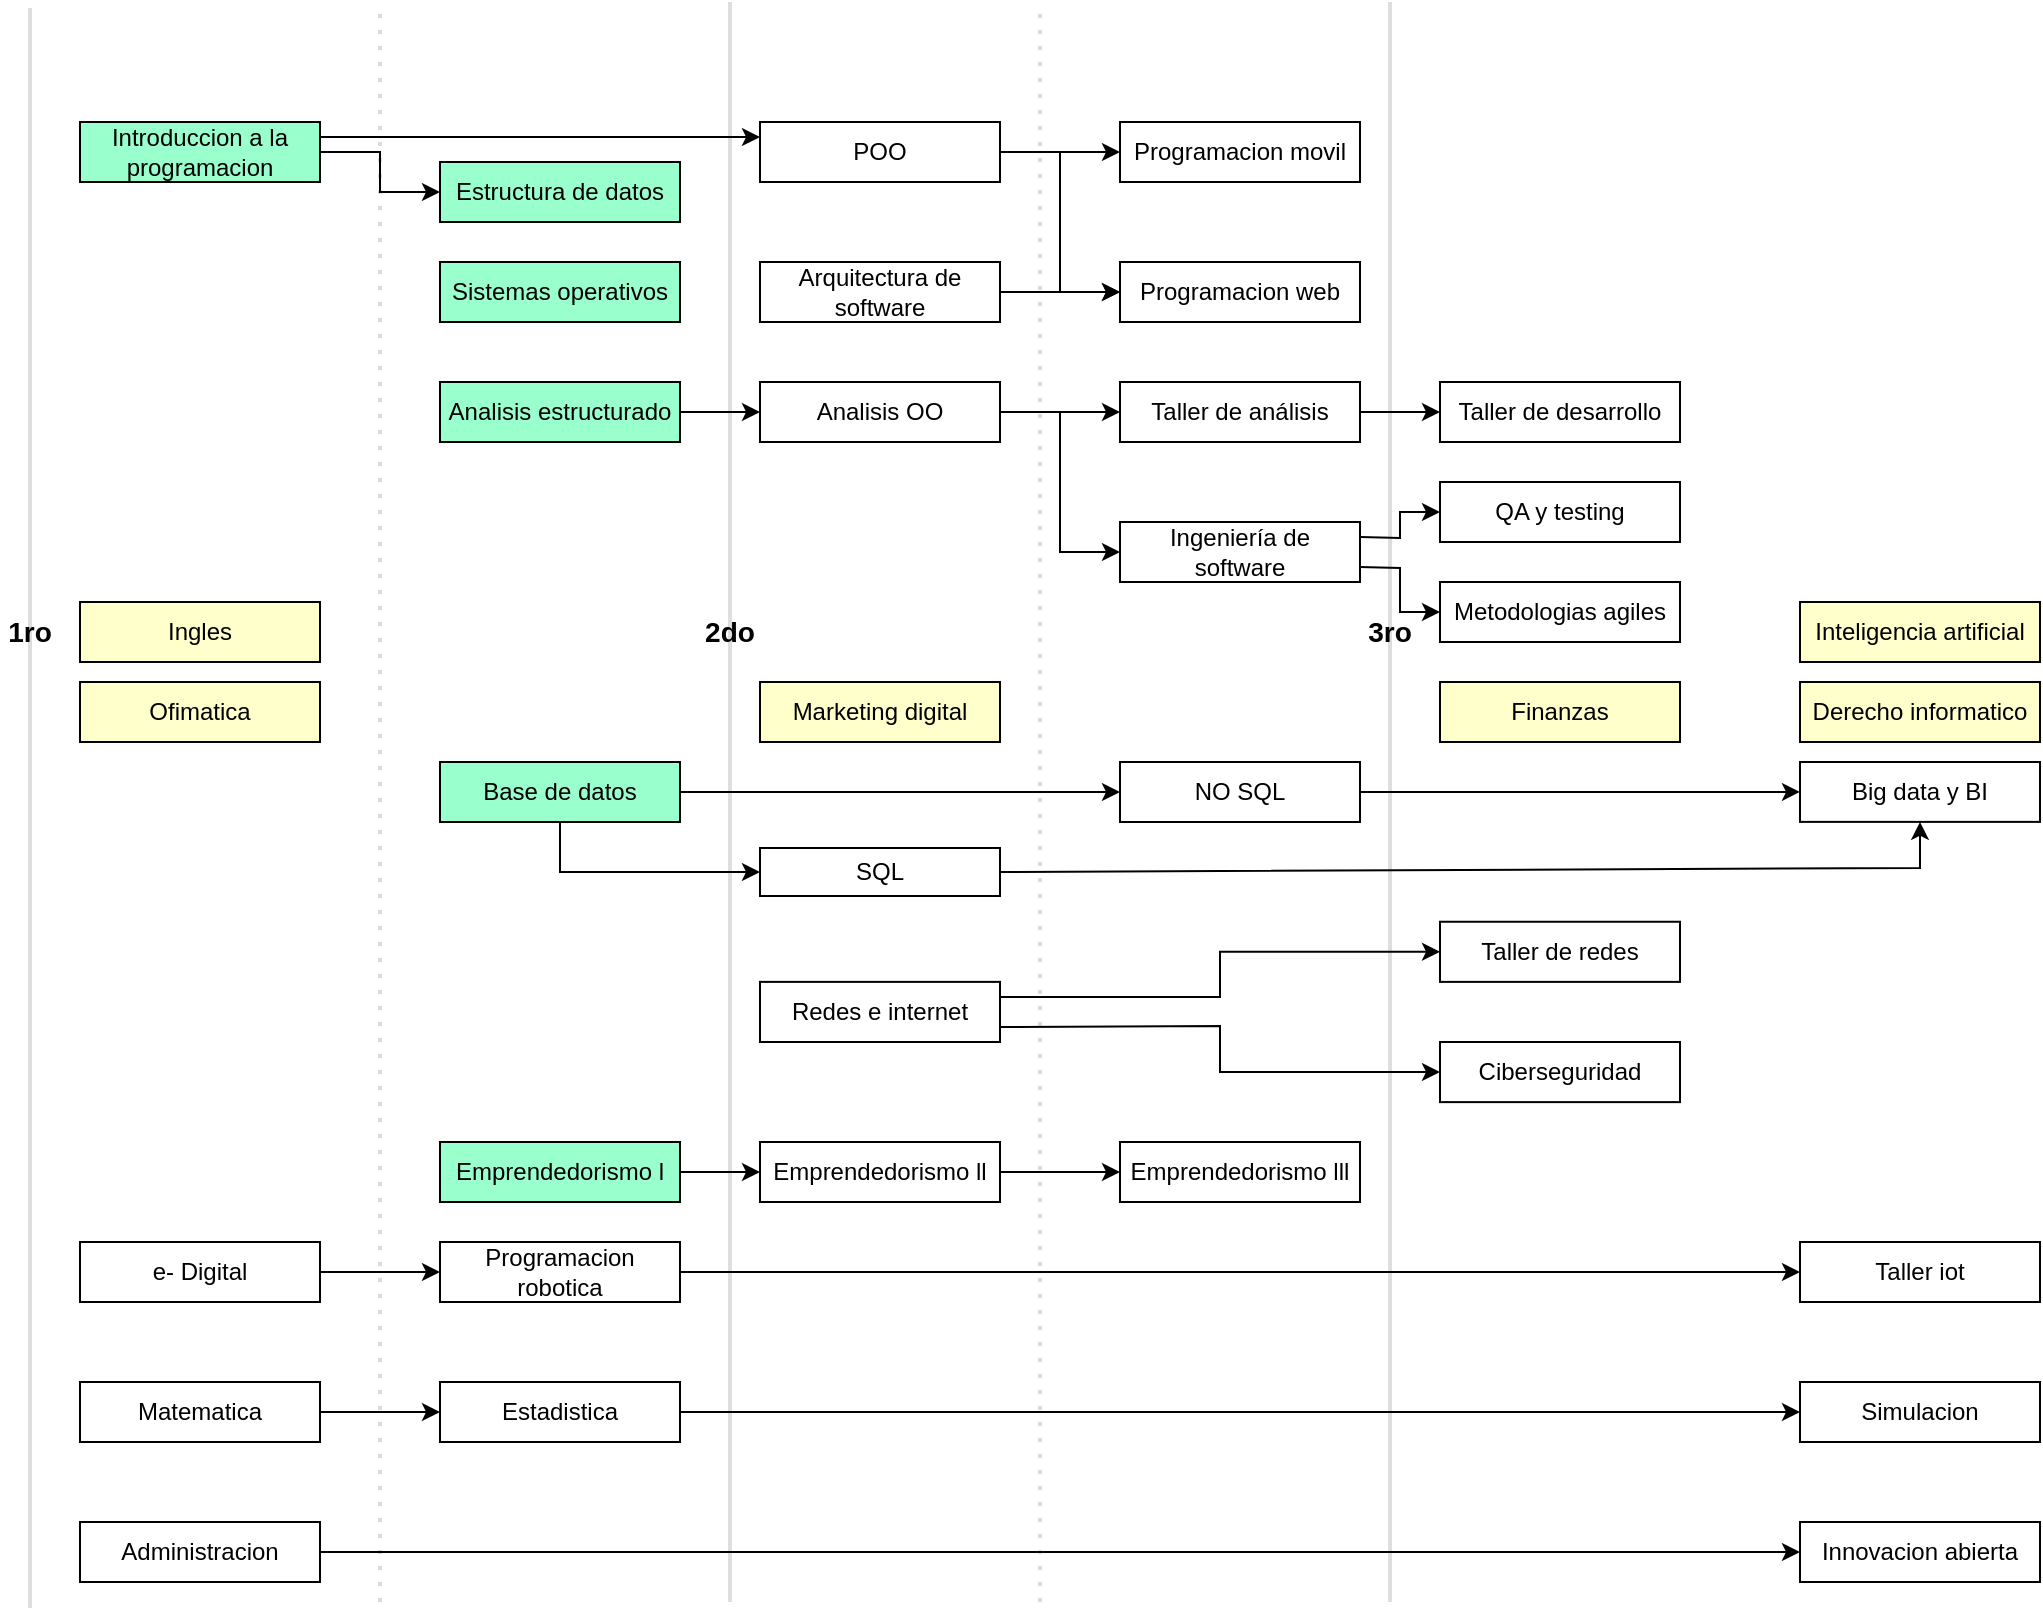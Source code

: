 <mxfile version="24.9.1">
  <diagram name="Página-1" id="2_COhRwZAzMcpyOZg-iZ">
    <mxGraphModel dx="1508" dy="665" grid="0" gridSize="10" guides="1" tooltips="1" connect="1" arrows="1" fold="1" page="1" pageScale="1" pageWidth="1169" pageHeight="827" math="0" shadow="0">
      <root>
        <mxCell id="0" />
        <mxCell id="1" parent="0" />
        <mxCell id="CJ0MmC_n18Lm5uyh51hK-113" value="" style="line;strokeWidth=2;direction=south;html=1;strokeColor=#DEDEDE;" vertex="1" parent="1">
          <mxGeometry x="10" y="13" width="10" height="800" as="geometry" />
        </mxCell>
        <mxCell id="CJ0MmC_n18Lm5uyh51hK-108" value="" style="line;strokeWidth=2;direction=south;html=1;strokeColor=#DEDEDE;" vertex="1" parent="1">
          <mxGeometry x="690" y="10" width="10" height="800" as="geometry" />
        </mxCell>
        <mxCell id="CJ0MmC_n18Lm5uyh51hK-107" value="" style="line;strokeWidth=2;direction=south;html=1;strokeColor=#DEDEDE;" vertex="1" parent="1">
          <mxGeometry x="360" y="10" width="10" height="800" as="geometry" />
        </mxCell>
        <mxCell id="CJ0MmC_n18Lm5uyh51hK-111" value="" style="endArrow=none;dashed=1;html=1;dashPattern=1 3;strokeWidth=2;rounded=0;strokeColor=#DBDBDB;" edge="1" parent="1">
          <mxGeometry width="50" height="50" relative="1" as="geometry">
            <mxPoint x="520" y="810" as="sourcePoint" />
            <mxPoint x="520" y="10" as="targetPoint" />
          </mxGeometry>
        </mxCell>
        <mxCell id="CJ0MmC_n18Lm5uyh51hK-109" value="" style="endArrow=none;dashed=1;html=1;dashPattern=1 3;strokeWidth=2;rounded=0;strokeColor=#DBDBDB;" edge="1" parent="1">
          <mxGeometry width="50" height="50" relative="1" as="geometry">
            <mxPoint x="190" y="810" as="sourcePoint" />
            <mxPoint x="190" y="10" as="targetPoint" />
          </mxGeometry>
        </mxCell>
        <mxCell id="CJ0MmC_n18Lm5uyh51hK-47" style="edgeStyle=orthogonalEdgeStyle;rounded=0;orthogonalLoop=1;jettySize=auto;html=1;exitX=1;exitY=0.5;exitDx=0;exitDy=0;entryX=0;entryY=0.5;entryDx=0;entryDy=0;" edge="1" parent="1" source="CJ0MmC_n18Lm5uyh51hK-1" target="CJ0MmC_n18Lm5uyh51hK-12">
          <mxGeometry relative="1" as="geometry" />
        </mxCell>
        <mxCell id="CJ0MmC_n18Lm5uyh51hK-50" style="rounded=0;orthogonalLoop=1;jettySize=auto;html=1;exitX=1;exitY=0.25;exitDx=0;exitDy=0;entryX=0;entryY=0.25;entryDx=0;entryDy=0;fillColor=none;" edge="1" parent="1" source="CJ0MmC_n18Lm5uyh51hK-1" target="CJ0MmC_n18Lm5uyh51hK-15">
          <mxGeometry relative="1" as="geometry" />
        </mxCell>
        <mxCell id="CJ0MmC_n18Lm5uyh51hK-1" value="Introduccion a la programacion" style="rounded=0;whiteSpace=wrap;html=1;fillColor=#99FFCC;" vertex="1" parent="1">
          <mxGeometry x="40" y="70" width="120" height="30" as="geometry" />
        </mxCell>
        <mxCell id="CJ0MmC_n18Lm5uyh51hK-2" value="Ofimatica" style="rounded=0;whiteSpace=wrap;html=1;fillColor=#FFFFCC;" vertex="1" parent="1">
          <mxGeometry x="40" y="350" width="120" height="30" as="geometry" />
        </mxCell>
        <mxCell id="CJ0MmC_n18Lm5uyh51hK-3" value="Ingles" style="rounded=0;whiteSpace=wrap;html=1;fillColor=#FFFFCC;" vertex="1" parent="1">
          <mxGeometry x="40" y="310" width="120" height="30" as="geometry" />
        </mxCell>
        <mxCell id="CJ0MmC_n18Lm5uyh51hK-46" style="edgeStyle=orthogonalEdgeStyle;rounded=0;orthogonalLoop=1;jettySize=auto;html=1;exitX=1;exitY=0.5;exitDx=0;exitDy=0;entryX=0;entryY=0.5;entryDx=0;entryDy=0;" edge="1" parent="1" source="CJ0MmC_n18Lm5uyh51hK-4" target="CJ0MmC_n18Lm5uyh51hK-9">
          <mxGeometry relative="1" as="geometry" />
        </mxCell>
        <mxCell id="CJ0MmC_n18Lm5uyh51hK-4" value="Matematica" style="rounded=0;whiteSpace=wrap;html=1;" vertex="1" parent="1">
          <mxGeometry x="40" y="700" width="120" height="30" as="geometry" />
        </mxCell>
        <mxCell id="CJ0MmC_n18Lm5uyh51hK-45" style="edgeStyle=orthogonalEdgeStyle;rounded=0;orthogonalLoop=1;jettySize=auto;html=1;exitX=1;exitY=0.5;exitDx=0;exitDy=0;entryX=0;entryY=0.5;entryDx=0;entryDy=0;" edge="1" parent="1" source="CJ0MmC_n18Lm5uyh51hK-5" target="CJ0MmC_n18Lm5uyh51hK-10">
          <mxGeometry relative="1" as="geometry" />
        </mxCell>
        <mxCell id="CJ0MmC_n18Lm5uyh51hK-5" value="e- Digital" style="rounded=0;whiteSpace=wrap;html=1;" vertex="1" parent="1">
          <mxGeometry x="40" y="630" width="120" height="30" as="geometry" />
        </mxCell>
        <mxCell id="CJ0MmC_n18Lm5uyh51hK-72" style="edgeStyle=orthogonalEdgeStyle;rounded=0;orthogonalLoop=1;jettySize=auto;html=1;exitX=1;exitY=0.5;exitDx=0;exitDy=0;entryX=0;entryY=0.5;entryDx=0;entryDy=0;" edge="1" parent="1" source="CJ0MmC_n18Lm5uyh51hK-6" target="CJ0MmC_n18Lm5uyh51hK-44">
          <mxGeometry relative="1" as="geometry" />
        </mxCell>
        <mxCell id="CJ0MmC_n18Lm5uyh51hK-6" value="Administracion" style="rounded=0;whiteSpace=wrap;html=1;" vertex="1" parent="1">
          <mxGeometry x="40" y="770" width="120" height="30" as="geometry" />
        </mxCell>
        <mxCell id="CJ0MmC_n18Lm5uyh51hK-7" value="Sistemas operativos" style="rounded=0;whiteSpace=wrap;html=1;fillColor=#99FFCC;" vertex="1" parent="1">
          <mxGeometry x="220" y="140" width="120" height="30" as="geometry" />
        </mxCell>
        <mxCell id="CJ0MmC_n18Lm5uyh51hK-98" style="edgeStyle=none;rounded=0;orthogonalLoop=1;jettySize=auto;html=1;exitX=0.5;exitY=1;exitDx=0;exitDy=0;entryX=0;entryY=0.5;entryDx=0;entryDy=0;" edge="1" parent="1" source="CJ0MmC_n18Lm5uyh51hK-8" target="CJ0MmC_n18Lm5uyh51hK-16">
          <mxGeometry relative="1" as="geometry">
            <Array as="points">
              <mxPoint x="280" y="445" />
            </Array>
          </mxGeometry>
        </mxCell>
        <mxCell id="CJ0MmC_n18Lm5uyh51hK-99" style="edgeStyle=none;rounded=0;orthogonalLoop=1;jettySize=auto;html=1;exitX=1;exitY=0.5;exitDx=0;exitDy=0;entryX=0;entryY=0.5;entryDx=0;entryDy=0;" edge="1" parent="1" source="CJ0MmC_n18Lm5uyh51hK-8" target="CJ0MmC_n18Lm5uyh51hK-22">
          <mxGeometry relative="1" as="geometry" />
        </mxCell>
        <mxCell id="CJ0MmC_n18Lm5uyh51hK-8" value="Base de datos" style="rounded=0;whiteSpace=wrap;html=1;fillColor=#99FFCC;" vertex="1" parent="1">
          <mxGeometry x="220" y="390" width="120" height="30" as="geometry" />
        </mxCell>
        <mxCell id="CJ0MmC_n18Lm5uyh51hK-71" style="edgeStyle=orthogonalEdgeStyle;rounded=0;orthogonalLoop=1;jettySize=auto;html=1;exitX=1;exitY=0.5;exitDx=0;exitDy=0;entryX=0;entryY=0.5;entryDx=0;entryDy=0;" edge="1" parent="1" source="CJ0MmC_n18Lm5uyh51hK-9" target="CJ0MmC_n18Lm5uyh51hK-38">
          <mxGeometry relative="1" as="geometry" />
        </mxCell>
        <mxCell id="CJ0MmC_n18Lm5uyh51hK-9" value="Estadistica" style="rounded=0;whiteSpace=wrap;html=1;" vertex="1" parent="1">
          <mxGeometry x="220" y="700" width="120" height="30" as="geometry" />
        </mxCell>
        <mxCell id="CJ0MmC_n18Lm5uyh51hK-69" style="edgeStyle=orthogonalEdgeStyle;rounded=0;orthogonalLoop=1;jettySize=auto;html=1;exitX=1;exitY=0.5;exitDx=0;exitDy=0;entryX=0;entryY=0.5;entryDx=0;entryDy=0;" edge="1" parent="1" source="CJ0MmC_n18Lm5uyh51hK-10" target="CJ0MmC_n18Lm5uyh51hK-39">
          <mxGeometry relative="1" as="geometry" />
        </mxCell>
        <mxCell id="CJ0MmC_n18Lm5uyh51hK-10" value="Programacion robotica" style="rounded=0;whiteSpace=wrap;html=1;" vertex="1" parent="1">
          <mxGeometry x="220" y="630" width="120" height="30" as="geometry" />
        </mxCell>
        <mxCell id="CJ0MmC_n18Lm5uyh51hK-51" style="edgeStyle=orthogonalEdgeStyle;rounded=0;orthogonalLoop=1;jettySize=auto;html=1;exitX=1;exitY=0.5;exitDx=0;exitDy=0;entryX=0;entryY=0.5;entryDx=0;entryDy=0;" edge="1" parent="1" source="CJ0MmC_n18Lm5uyh51hK-11" target="CJ0MmC_n18Lm5uyh51hK-20">
          <mxGeometry relative="1" as="geometry" />
        </mxCell>
        <mxCell id="CJ0MmC_n18Lm5uyh51hK-11" value="Analisis estructurado" style="rounded=0;whiteSpace=wrap;html=1;fillColor=#99FFCC;" vertex="1" parent="1">
          <mxGeometry x="220" y="200" width="120" height="30" as="geometry" />
        </mxCell>
        <mxCell id="CJ0MmC_n18Lm5uyh51hK-12" value="Estructura de datos" style="rounded=0;whiteSpace=wrap;html=1;fillColor=#99FFCC;" vertex="1" parent="1">
          <mxGeometry x="220" y="90" width="120" height="30" as="geometry" />
        </mxCell>
        <mxCell id="CJ0MmC_n18Lm5uyh51hK-80" style="edgeStyle=orthogonalEdgeStyle;rounded=0;orthogonalLoop=1;jettySize=auto;html=1;exitX=1;exitY=0.5;exitDx=0;exitDy=0;entryX=0;entryY=0.5;entryDx=0;entryDy=0;" edge="1" parent="1" source="CJ0MmC_n18Lm5uyh51hK-13" target="CJ0MmC_n18Lm5uyh51hK-29">
          <mxGeometry relative="1" as="geometry" />
        </mxCell>
        <mxCell id="CJ0MmC_n18Lm5uyh51hK-13" value="Emprendedorismo l" style="rounded=0;whiteSpace=wrap;html=1;fillColor=#99FFCC;" vertex="1" parent="1">
          <mxGeometry x="220" y="580" width="120" height="30" as="geometry" />
        </mxCell>
        <mxCell id="CJ0MmC_n18Lm5uyh51hK-14" value="&lt;div style=&quot;text-align: justify;&quot;&gt;&lt;span style=&quot;background-color: initial;&quot;&gt;&lt;b style=&quot;&quot;&gt;&lt;font style=&quot;font-size: 14px;&quot;&gt;1&lt;/font&gt;&lt;/b&gt;&lt;/span&gt;&lt;b style=&quot;background-color: initial;&quot;&gt;&lt;font style=&quot;font-size: 14px;&quot;&gt;ro&lt;/font&gt;&lt;/b&gt;&lt;/div&gt;" style="text;html=1;align=center;verticalAlign=middle;whiteSpace=wrap;rounded=0;" vertex="1" parent="1">
          <mxGeometry y="310" width="30" height="30" as="geometry" />
        </mxCell>
        <mxCell id="CJ0MmC_n18Lm5uyh51hK-56" style="edgeStyle=orthogonalEdgeStyle;rounded=0;orthogonalLoop=1;jettySize=auto;html=1;exitX=1;exitY=0.5;exitDx=0;exitDy=0;entryX=0;entryY=0.5;entryDx=0;entryDy=0;" edge="1" parent="1" source="CJ0MmC_n18Lm5uyh51hK-15" target="CJ0MmC_n18Lm5uyh51hK-26">
          <mxGeometry relative="1" as="geometry" />
        </mxCell>
        <mxCell id="CJ0MmC_n18Lm5uyh51hK-93" style="edgeStyle=none;rounded=0;orthogonalLoop=1;jettySize=auto;html=1;exitX=1;exitY=0.5;exitDx=0;exitDy=0;entryX=0;entryY=0.5;entryDx=0;entryDy=0;" edge="1" parent="1" source="CJ0MmC_n18Lm5uyh51hK-15" target="CJ0MmC_n18Lm5uyh51hK-25">
          <mxGeometry relative="1" as="geometry">
            <Array as="points">
              <mxPoint x="530" y="85" />
              <mxPoint x="530" y="140" />
              <mxPoint x="530" y="155" />
            </Array>
          </mxGeometry>
        </mxCell>
        <mxCell id="CJ0MmC_n18Lm5uyh51hK-15" value="POO" style="rounded=0;whiteSpace=wrap;html=1;fillColor=#FFFFFF;" vertex="1" parent="1">
          <mxGeometry x="380" y="70" width="120" height="30" as="geometry" />
        </mxCell>
        <mxCell id="CJ0MmC_n18Lm5uyh51hK-106" style="edgeStyle=none;rounded=0;orthogonalLoop=1;jettySize=auto;html=1;exitX=1;exitY=0.5;exitDx=0;exitDy=0;entryX=0.5;entryY=1;entryDx=0;entryDy=0;" edge="1" parent="1" source="CJ0MmC_n18Lm5uyh51hK-16" target="CJ0MmC_n18Lm5uyh51hK-37">
          <mxGeometry relative="1" as="geometry">
            <Array as="points">
              <mxPoint x="960" y="443" />
            </Array>
          </mxGeometry>
        </mxCell>
        <mxCell id="CJ0MmC_n18Lm5uyh51hK-16" value="SQL" style="rounded=0;whiteSpace=wrap;html=1;" vertex="1" parent="1">
          <mxGeometry x="380" y="433" width="120" height="24" as="geometry" />
        </mxCell>
        <mxCell id="CJ0MmC_n18Lm5uyh51hK-82" style="edgeStyle=orthogonalEdgeStyle;rounded=0;orthogonalLoop=1;jettySize=auto;html=1;exitX=1;exitY=0.5;exitDx=0;exitDy=0;entryX=0;entryY=0.5;entryDx=0;entryDy=0;" edge="1" parent="1" source="CJ0MmC_n18Lm5uyh51hK-18" target="CJ0MmC_n18Lm5uyh51hK-25">
          <mxGeometry relative="1" as="geometry" />
        </mxCell>
        <mxCell id="CJ0MmC_n18Lm5uyh51hK-18" value="Arquitectura de software" style="rounded=0;whiteSpace=wrap;html=1;" vertex="1" parent="1">
          <mxGeometry x="380" y="140" width="120" height="30" as="geometry" />
        </mxCell>
        <mxCell id="CJ0MmC_n18Lm5uyh51hK-67" style="edgeStyle=orthogonalEdgeStyle;rounded=0;orthogonalLoop=1;jettySize=auto;html=1;exitX=1;exitY=0.25;exitDx=0;exitDy=0;entryX=0;entryY=0.5;entryDx=0;entryDy=0;" edge="1" parent="1" source="CJ0MmC_n18Lm5uyh51hK-19" target="CJ0MmC_n18Lm5uyh51hK-31">
          <mxGeometry relative="1" as="geometry" />
        </mxCell>
        <mxCell id="CJ0MmC_n18Lm5uyh51hK-100" style="edgeStyle=none;rounded=0;orthogonalLoop=1;jettySize=auto;html=1;exitX=1;exitY=0.75;exitDx=0;exitDy=0;entryX=0;entryY=0.5;entryDx=0;entryDy=0;" edge="1" parent="1" source="CJ0MmC_n18Lm5uyh51hK-19" target="CJ0MmC_n18Lm5uyh51hK-32">
          <mxGeometry relative="1" as="geometry">
            <Array as="points">
              <mxPoint x="610" y="522" />
              <mxPoint x="610" y="545" />
            </Array>
          </mxGeometry>
        </mxCell>
        <mxCell id="CJ0MmC_n18Lm5uyh51hK-19" value="Redes e internet" style="rounded=0;whiteSpace=wrap;html=1;" vertex="1" parent="1">
          <mxGeometry x="380" y="499.94" width="120" height="30.06" as="geometry" />
        </mxCell>
        <mxCell id="CJ0MmC_n18Lm5uyh51hK-61" style="edgeStyle=orthogonalEdgeStyle;rounded=0;orthogonalLoop=1;jettySize=auto;html=1;exitX=1;exitY=0.5;exitDx=0;exitDy=0;entryX=0;entryY=0.5;entryDx=0;entryDy=0;" edge="1" parent="1" source="CJ0MmC_n18Lm5uyh51hK-20" target="CJ0MmC_n18Lm5uyh51hK-24">
          <mxGeometry relative="1" as="geometry" />
        </mxCell>
        <mxCell id="CJ0MmC_n18Lm5uyh51hK-62" style="edgeStyle=orthogonalEdgeStyle;rounded=0;orthogonalLoop=1;jettySize=auto;html=1;exitX=1;exitY=0.5;exitDx=0;exitDy=0;entryX=0;entryY=0.5;entryDx=0;entryDy=0;" edge="1" parent="1" source="CJ0MmC_n18Lm5uyh51hK-20" target="CJ0MmC_n18Lm5uyh51hK-23">
          <mxGeometry relative="1" as="geometry" />
        </mxCell>
        <mxCell id="CJ0MmC_n18Lm5uyh51hK-20" value="Analisis OO" style="rounded=0;whiteSpace=wrap;html=1;" vertex="1" parent="1">
          <mxGeometry x="380" y="200" width="120" height="30" as="geometry" />
        </mxCell>
        <mxCell id="CJ0MmC_n18Lm5uyh51hK-105" style="edgeStyle=none;rounded=0;orthogonalLoop=1;jettySize=auto;html=1;exitX=1;exitY=0.5;exitDx=0;exitDy=0;entryX=0;entryY=0.5;entryDx=0;entryDy=0;" edge="1" parent="1" source="CJ0MmC_n18Lm5uyh51hK-22" target="CJ0MmC_n18Lm5uyh51hK-37">
          <mxGeometry relative="1" as="geometry" />
        </mxCell>
        <mxCell id="CJ0MmC_n18Lm5uyh51hK-22" value="NO SQL" style="rounded=0;whiteSpace=wrap;html=1;fillColor=#FFFFFF;" vertex="1" parent="1">
          <mxGeometry x="560" y="390" width="120" height="30" as="geometry" />
        </mxCell>
        <mxCell id="CJ0MmC_n18Lm5uyh51hK-102" style="edgeStyle=none;rounded=0;orthogonalLoop=1;jettySize=auto;html=1;exitX=1;exitY=0.25;exitDx=0;exitDy=0;entryX=0;entryY=0.5;entryDx=0;entryDy=0;" edge="1" parent="1" source="CJ0MmC_n18Lm5uyh51hK-23" target="CJ0MmC_n18Lm5uyh51hK-36">
          <mxGeometry relative="1" as="geometry">
            <Array as="points">
              <mxPoint x="700" y="278" />
              <mxPoint x="700" y="265" />
            </Array>
          </mxGeometry>
        </mxCell>
        <mxCell id="CJ0MmC_n18Lm5uyh51hK-104" style="edgeStyle=none;rounded=0;orthogonalLoop=1;jettySize=auto;html=1;exitX=1;exitY=0.75;exitDx=0;exitDy=0;entryX=0;entryY=0.5;entryDx=0;entryDy=0;" edge="1" parent="1" source="CJ0MmC_n18Lm5uyh51hK-23" target="CJ0MmC_n18Lm5uyh51hK-34">
          <mxGeometry relative="1" as="geometry">
            <Array as="points">
              <mxPoint x="700" y="293" />
              <mxPoint x="700" y="315" />
            </Array>
          </mxGeometry>
        </mxCell>
        <mxCell id="CJ0MmC_n18Lm5uyh51hK-23" value="Ingeniería de software" style="rounded=0;whiteSpace=wrap;html=1;" vertex="1" parent="1">
          <mxGeometry x="560" y="270" width="120" height="30" as="geometry" />
        </mxCell>
        <mxCell id="CJ0MmC_n18Lm5uyh51hK-65" style="edgeStyle=orthogonalEdgeStyle;rounded=0;orthogonalLoop=1;jettySize=auto;html=1;exitX=1;exitY=0.5;exitDx=0;exitDy=0;entryX=0;entryY=0.5;entryDx=0;entryDy=0;" edge="1" parent="1" source="CJ0MmC_n18Lm5uyh51hK-24" target="CJ0MmC_n18Lm5uyh51hK-35">
          <mxGeometry relative="1" as="geometry" />
        </mxCell>
        <mxCell id="CJ0MmC_n18Lm5uyh51hK-24" value="Taller de análisis" style="rounded=0;whiteSpace=wrap;html=1;" vertex="1" parent="1">
          <mxGeometry x="560" y="200" width="120" height="30" as="geometry" />
        </mxCell>
        <mxCell id="CJ0MmC_n18Lm5uyh51hK-25" value="Programacion web" style="rounded=0;whiteSpace=wrap;html=1;fillColor=#FFFFFF;" vertex="1" parent="1">
          <mxGeometry x="560" y="140" width="120" height="30" as="geometry" />
        </mxCell>
        <mxCell id="CJ0MmC_n18Lm5uyh51hK-26" value="Programacion movil" style="rounded=0;whiteSpace=wrap;html=1;fillColor=#FFFFFF;" vertex="1" parent="1">
          <mxGeometry x="560" y="70" width="120" height="30" as="geometry" />
        </mxCell>
        <mxCell id="CJ0MmC_n18Lm5uyh51hK-27" value="&lt;div style=&quot;text-align: justify;&quot;&gt;&lt;span style=&quot;background-color: initial;&quot;&gt;&lt;b style=&quot;&quot;&gt;&lt;font style=&quot;font-size: 14px;&quot;&gt;2do&lt;/font&gt;&lt;/b&gt;&lt;/span&gt;&lt;/div&gt;" style="text;html=1;align=center;verticalAlign=middle;whiteSpace=wrap;rounded=0;" vertex="1" parent="1">
          <mxGeometry x="350" y="310" width="30" height="30" as="geometry" />
        </mxCell>
        <mxCell id="CJ0MmC_n18Lm5uyh51hK-81" style="edgeStyle=orthogonalEdgeStyle;rounded=0;orthogonalLoop=1;jettySize=auto;html=1;exitX=1;exitY=0.5;exitDx=0;exitDy=0;entryX=0;entryY=0.5;entryDx=0;entryDy=0;" edge="1" parent="1" source="CJ0MmC_n18Lm5uyh51hK-29" target="CJ0MmC_n18Lm5uyh51hK-30">
          <mxGeometry relative="1" as="geometry" />
        </mxCell>
        <mxCell id="CJ0MmC_n18Lm5uyh51hK-29" value="Emprendedorismo ll" style="rounded=0;whiteSpace=wrap;html=1;fillColor=#FFFFFF;" vertex="1" parent="1">
          <mxGeometry x="380" y="580" width="120" height="30" as="geometry" />
        </mxCell>
        <mxCell id="CJ0MmC_n18Lm5uyh51hK-30" value="Emprendedorismo lll" style="rounded=0;whiteSpace=wrap;html=1;fillColor=#FFFFFF;" vertex="1" parent="1">
          <mxGeometry x="560" y="580" width="120" height="30" as="geometry" />
        </mxCell>
        <mxCell id="CJ0MmC_n18Lm5uyh51hK-31" value="Taller de redes" style="rounded=0;whiteSpace=wrap;html=1;fillColor=#FFFFFF;" vertex="1" parent="1">
          <mxGeometry x="720" y="469.88" width="120" height="30.06" as="geometry" />
        </mxCell>
        <mxCell id="CJ0MmC_n18Lm5uyh51hK-32" value="Ciberseguridad" style="rounded=0;whiteSpace=wrap;html=1;" vertex="1" parent="1">
          <mxGeometry x="720" y="530" width="120" height="30.06" as="geometry" />
        </mxCell>
        <mxCell id="CJ0MmC_n18Lm5uyh51hK-33" value="Finanzas" style="rounded=0;whiteSpace=wrap;html=1;fillColor=#FFFFCC;" vertex="1" parent="1">
          <mxGeometry x="720" y="350" width="120" height="30" as="geometry" />
        </mxCell>
        <mxCell id="CJ0MmC_n18Lm5uyh51hK-34" value="Metodologias agiles" style="rounded=0;whiteSpace=wrap;html=1;" vertex="1" parent="1">
          <mxGeometry x="720" y="300" width="120" height="30" as="geometry" />
        </mxCell>
        <mxCell id="CJ0MmC_n18Lm5uyh51hK-35" value="Taller de desarrollo" style="rounded=0;whiteSpace=wrap;html=1;" vertex="1" parent="1">
          <mxGeometry x="720" y="200" width="120" height="30" as="geometry" />
        </mxCell>
        <mxCell id="CJ0MmC_n18Lm5uyh51hK-36" value="QA y testing" style="rounded=0;whiteSpace=wrap;html=1;" vertex="1" parent="1">
          <mxGeometry x="720" y="250" width="120" height="30" as="geometry" />
        </mxCell>
        <mxCell id="CJ0MmC_n18Lm5uyh51hK-37" value="Big data y BI" style="rounded=0;whiteSpace=wrap;html=1;fillColor=#FFFFFF;" vertex="1" parent="1">
          <mxGeometry x="900" y="390" width="120" height="29.94" as="geometry" />
        </mxCell>
        <mxCell id="CJ0MmC_n18Lm5uyh51hK-38" value="Simulacion" style="rounded=0;whiteSpace=wrap;html=1;" vertex="1" parent="1">
          <mxGeometry x="900" y="700" width="120" height="30" as="geometry" />
        </mxCell>
        <mxCell id="CJ0MmC_n18Lm5uyh51hK-39" value="Taller iot" style="rounded=0;whiteSpace=wrap;html=1;" vertex="1" parent="1">
          <mxGeometry x="900" y="630" width="120" height="30" as="geometry" />
        </mxCell>
        <mxCell id="CJ0MmC_n18Lm5uyh51hK-40" value="Derecho informatico" style="rounded=0;whiteSpace=wrap;html=1;fillColor=#FFFFCC;" vertex="1" parent="1">
          <mxGeometry x="900" y="350" width="120" height="30" as="geometry" />
        </mxCell>
        <mxCell id="CJ0MmC_n18Lm5uyh51hK-41" value="Inteligencia artificial" style="rounded=0;whiteSpace=wrap;html=1;fillColor=#FFFFCC;" vertex="1" parent="1">
          <mxGeometry x="900" y="310" width="120" height="30" as="geometry" />
        </mxCell>
        <mxCell id="CJ0MmC_n18Lm5uyh51hK-42" value="&lt;div style=&quot;text-align: justify;&quot;&gt;&lt;span style=&quot;background-color: initial;&quot;&gt;&lt;b style=&quot;&quot;&gt;&lt;font style=&quot;font-size: 14px;&quot;&gt;3ro&lt;/font&gt;&lt;/b&gt;&lt;/span&gt;&lt;/div&gt;" style="text;html=1;align=center;verticalAlign=middle;whiteSpace=wrap;rounded=0;" vertex="1" parent="1">
          <mxGeometry x="680" y="310" width="30" height="30" as="geometry" />
        </mxCell>
        <mxCell id="CJ0MmC_n18Lm5uyh51hK-44" value="Innovacion abierta" style="rounded=0;whiteSpace=wrap;html=1;fillColor=#FFFFFF;" vertex="1" parent="1">
          <mxGeometry x="900" y="770" width="120" height="30" as="geometry" />
        </mxCell>
        <mxCell id="CJ0MmC_n18Lm5uyh51hK-53" value="Marketing digital" style="rounded=0;whiteSpace=wrap;html=1;fillColor=#FFFFCC;" vertex="1" parent="1">
          <mxGeometry x="380" y="350" width="120" height="30" as="geometry" />
        </mxCell>
      </root>
    </mxGraphModel>
  </diagram>
</mxfile>
